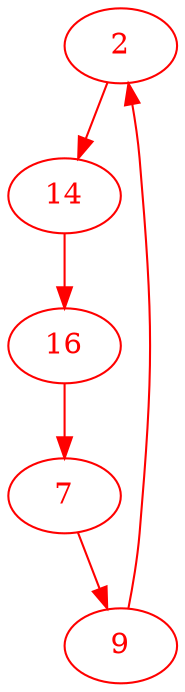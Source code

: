 digraph g{
node [color = red, fontcolor=red]; 2 7 9 14 16 ;
2 -> 14 [color=red] ;
7 -> 9 [color=red] ;
9 -> 2 [color=red] ;
14 -> 16 [color=red] ;
16 -> 7 [color=red] ;
}